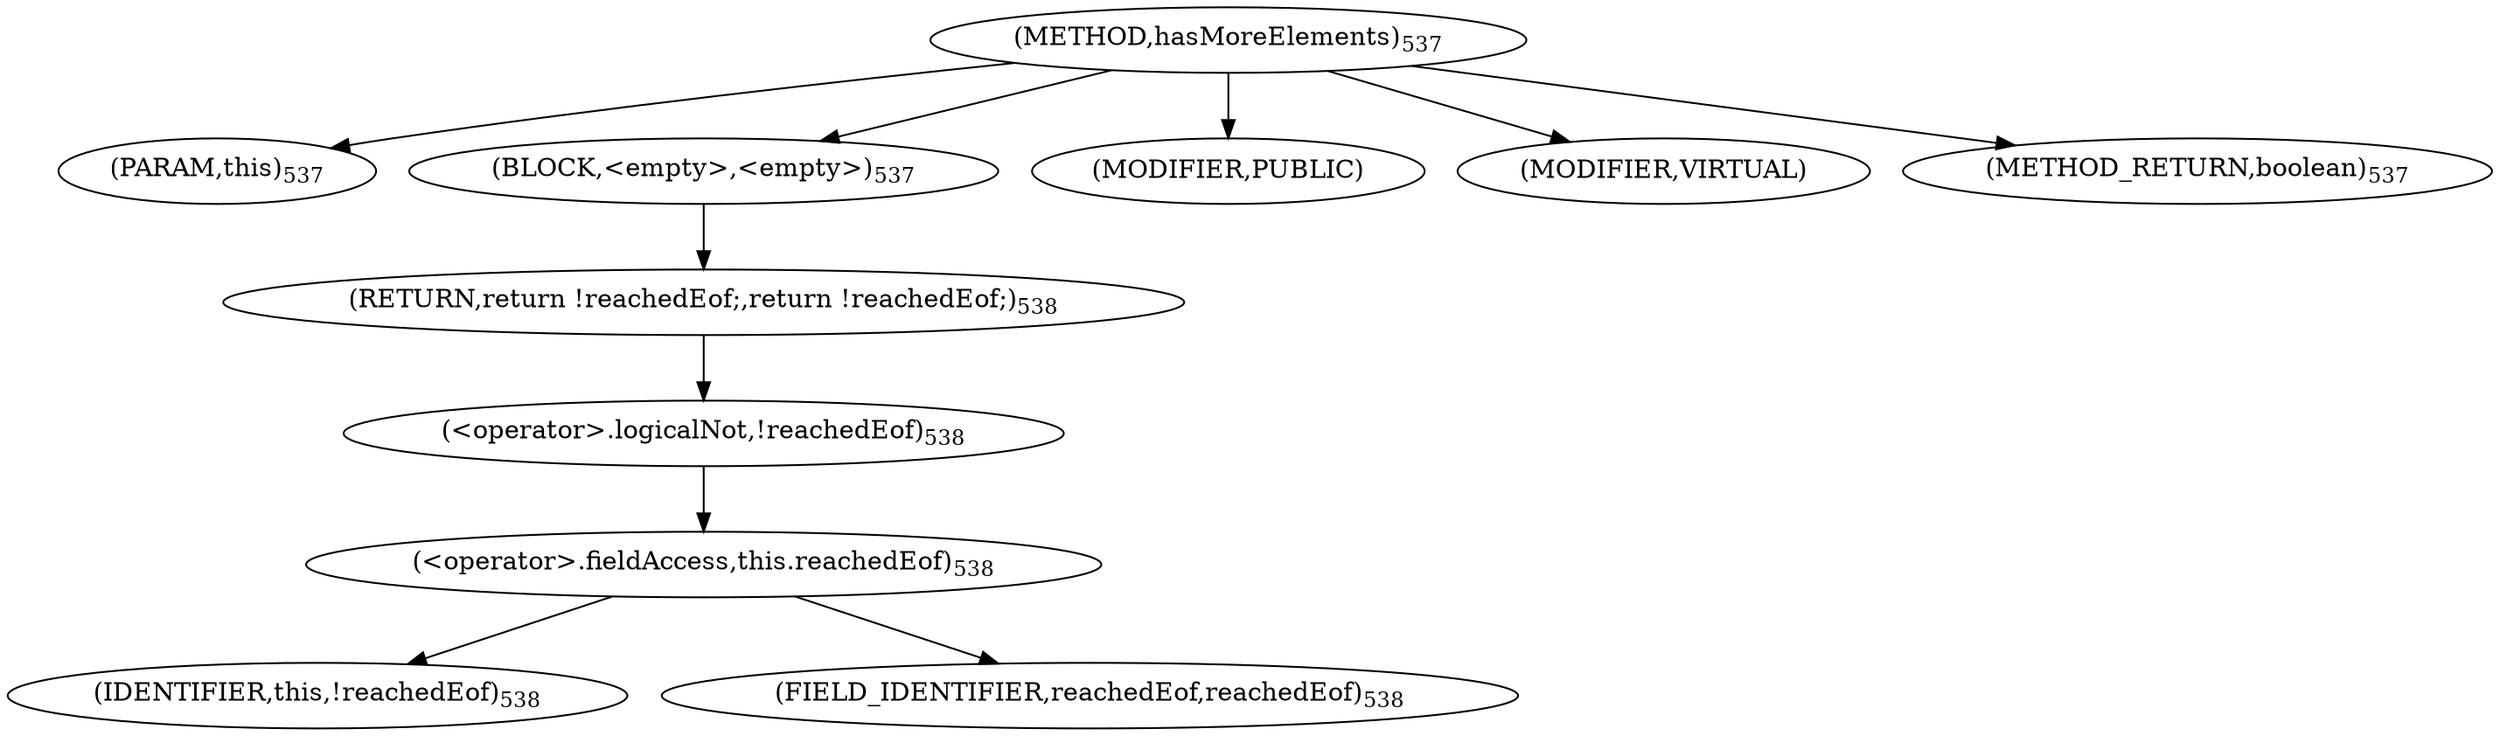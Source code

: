 digraph "hasMoreElements" {  
"1270" [label = <(METHOD,hasMoreElements)<SUB>537</SUB>> ]
"1271" [label = <(PARAM,this)<SUB>537</SUB>> ]
"1272" [label = <(BLOCK,&lt;empty&gt;,&lt;empty&gt;)<SUB>537</SUB>> ]
"1273" [label = <(RETURN,return !reachedEof;,return !reachedEof;)<SUB>538</SUB>> ]
"1274" [label = <(&lt;operator&gt;.logicalNot,!reachedEof)<SUB>538</SUB>> ]
"1275" [label = <(&lt;operator&gt;.fieldAccess,this.reachedEof)<SUB>538</SUB>> ]
"1276" [label = <(IDENTIFIER,this,!reachedEof)<SUB>538</SUB>> ]
"1277" [label = <(FIELD_IDENTIFIER,reachedEof,reachedEof)<SUB>538</SUB>> ]
"1278" [label = <(MODIFIER,PUBLIC)> ]
"1279" [label = <(MODIFIER,VIRTUAL)> ]
"1280" [label = <(METHOD_RETURN,boolean)<SUB>537</SUB>> ]
  "1270" -> "1271" 
  "1270" -> "1272" 
  "1270" -> "1278" 
  "1270" -> "1279" 
  "1270" -> "1280" 
  "1272" -> "1273" 
  "1273" -> "1274" 
  "1274" -> "1275" 
  "1275" -> "1276" 
  "1275" -> "1277" 
}
